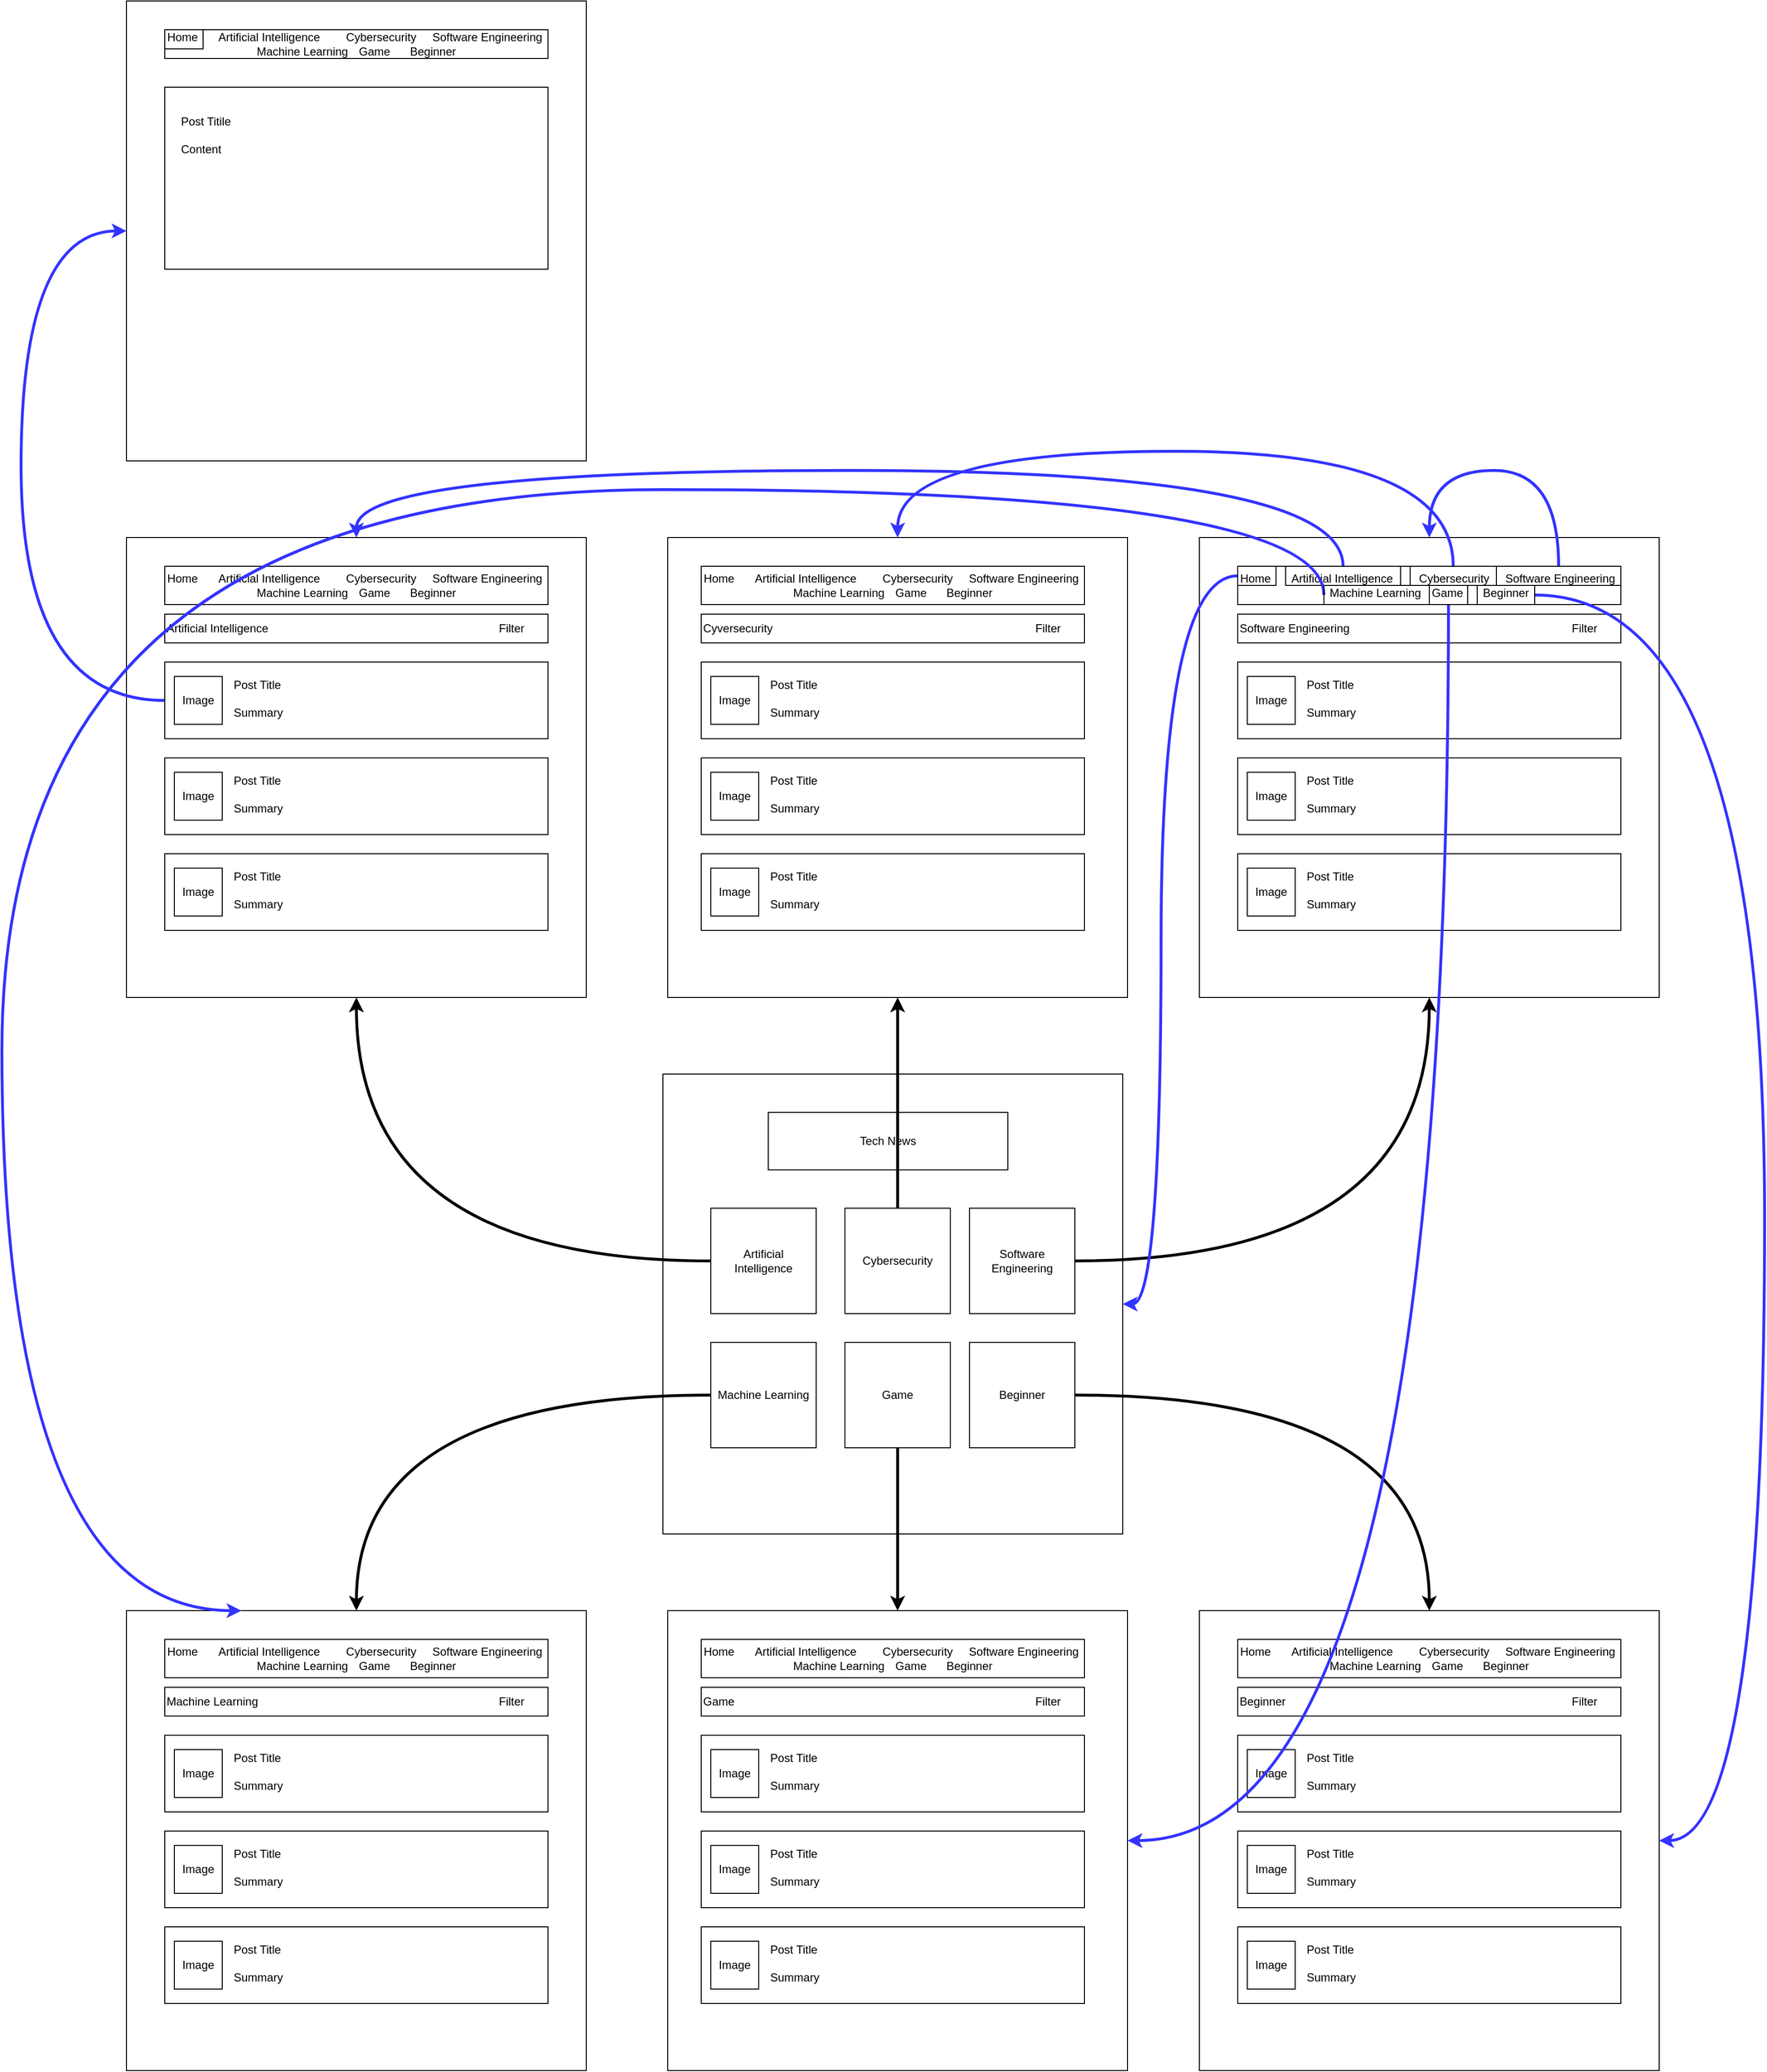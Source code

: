 <mxfile version="21.0.6" type="device"><diagram name="Page-1" id="F6ZbvZT3vQzGRWWufGzK"><mxGraphModel dx="2484" dy="2372" grid="1" gridSize="10" guides="1" tooltips="1" connect="1" arrows="1" fold="1" page="1" pageScale="1" pageWidth="850" pageHeight="1100" math="0" shadow="0"><root><mxCell id="0"/><mxCell id="1" parent="0"/><mxCell id="GbwWX9WUvZRYErxTXKXN-1" value="" style="whiteSpace=wrap;html=1;aspect=fixed;" vertex="1" parent="1"><mxGeometry x="80" y="80" width="480" height="480" as="geometry"/></mxCell><mxCell id="GbwWX9WUvZRYErxTXKXN-7" value="" style="whiteSpace=wrap;html=1;aspect=fixed;" vertex="1" parent="1"><mxGeometry x="85" y="640" width="480" height="480" as="geometry"/></mxCell><mxCell id="GbwWX9WUvZRYErxTXKXN-15" value="Artificial&lt;br&gt;Intelligence" style="whiteSpace=wrap;html=1;aspect=fixed;" vertex="1" parent="1"><mxGeometry x="130" y="220" width="110" height="110" as="geometry"/></mxCell><mxCell id="GbwWX9WUvZRYErxTXKXN-16" value="Cybersecurity" style="whiteSpace=wrap;html=1;aspect=fixed;" vertex="1" parent="1"><mxGeometry x="270" y="220" width="110" height="110" as="geometry"/></mxCell><mxCell id="GbwWX9WUvZRYErxTXKXN-142" style="edgeStyle=orthogonalEdgeStyle;rounded=0;orthogonalLoop=1;jettySize=auto;html=1;exitX=1;exitY=0.5;exitDx=0;exitDy=0;entryX=0.5;entryY=1;entryDx=0;entryDy=0;curved=1;strokeWidth=3;" edge="1" parent="1" source="GbwWX9WUvZRYErxTXKXN-17" target="GbwWX9WUvZRYErxTXKXN-118"><mxGeometry relative="1" as="geometry"/></mxCell><mxCell id="GbwWX9WUvZRYErxTXKXN-17" value="Software&lt;br&gt;Engineering" style="whiteSpace=wrap;html=1;aspect=fixed;" vertex="1" parent="1"><mxGeometry x="400" y="220" width="110" height="110" as="geometry"/></mxCell><mxCell id="GbwWX9WUvZRYErxTXKXN-139" style="edgeStyle=orthogonalEdgeStyle;rounded=0;orthogonalLoop=1;jettySize=auto;html=1;exitX=0;exitY=0.5;exitDx=0;exitDy=0;entryX=0.5;entryY=0;entryDx=0;entryDy=0;curved=1;strokeWidth=3;" edge="1" parent="1" source="GbwWX9WUvZRYErxTXKXN-18" target="GbwWX9WUvZRYErxTXKXN-69"><mxGeometry relative="1" as="geometry"/></mxCell><mxCell id="GbwWX9WUvZRYErxTXKXN-18" value="Machine Learning" style="whiteSpace=wrap;html=1;aspect=fixed;" vertex="1" parent="1"><mxGeometry x="130" y="360" width="110" height="110" as="geometry"/></mxCell><mxCell id="GbwWX9WUvZRYErxTXKXN-140" style="edgeStyle=orthogonalEdgeStyle;rounded=0;orthogonalLoop=1;jettySize=auto;html=1;exitX=0.5;exitY=1;exitDx=0;exitDy=0;entryX=0.5;entryY=0;entryDx=0;entryDy=0;curved=1;strokeWidth=3;" edge="1" parent="1" source="GbwWX9WUvZRYErxTXKXN-19" target="GbwWX9WUvZRYErxTXKXN-7"><mxGeometry relative="1" as="geometry"/></mxCell><mxCell id="GbwWX9WUvZRYErxTXKXN-19" value="Game" style="whiteSpace=wrap;html=1;aspect=fixed;" vertex="1" parent="1"><mxGeometry x="270" y="360" width="110" height="110" as="geometry"/></mxCell><mxCell id="GbwWX9WUvZRYErxTXKXN-141" style="edgeStyle=orthogonalEdgeStyle;rounded=0;orthogonalLoop=1;jettySize=auto;html=1;exitX=1;exitY=0.5;exitDx=0;exitDy=0;entryX=0.5;entryY=0;entryDx=0;entryDy=0;curved=1;strokeWidth=3;" edge="1" parent="1" source="GbwWX9WUvZRYErxTXKXN-20" target="GbwWX9WUvZRYErxTXKXN-57"><mxGeometry relative="1" as="geometry"/></mxCell><mxCell id="GbwWX9WUvZRYErxTXKXN-20" value="Beginner" style="whiteSpace=wrap;html=1;aspect=fixed;" vertex="1" parent="1"><mxGeometry x="400" y="360" width="110" height="110" as="geometry"/></mxCell><mxCell id="GbwWX9WUvZRYErxTXKXN-23" value="Tech News" style="rounded=0;whiteSpace=wrap;html=1;" vertex="1" parent="1"><mxGeometry x="190" y="120" width="250" height="60" as="geometry"/></mxCell><mxCell id="GbwWX9WUvZRYErxTXKXN-24" value="Home&lt;span style=&quot;white-space: pre;&quot;&gt;&#9;&lt;/span&gt;Artificial Intelligence&lt;span style=&quot;white-space: pre;&quot;&gt;&#9;&lt;/span&gt;Cybersecurity&lt;span style=&quot;white-space: pre;&quot;&gt;&#9;&lt;/span&gt;&amp;nbsp; &amp;nbsp;Software Engineering&amp;nbsp; Machine Learning&lt;span style=&quot;white-space: pre;&quot;&gt;&#9;&lt;/span&gt;Game&lt;span style=&quot;white-space: pre;&quot;&gt;&#9;&lt;/span&gt;Beginner" style="rounded=0;whiteSpace=wrap;html=1;" vertex="1" parent="1"><mxGeometry x="120" y="670" width="400" height="40" as="geometry"/></mxCell><mxCell id="GbwWX9WUvZRYErxTXKXN-25" value="Game&lt;span style=&quot;white-space: pre;&quot;&gt;&#9;&lt;/span&gt;&lt;span style=&quot;white-space: pre;&quot;&gt;&#9;&lt;/span&gt;&lt;span style=&quot;white-space: pre;&quot;&gt;&#9;&lt;/span&gt;&lt;span style=&quot;white-space: pre;&quot;&gt;&#9;&lt;/span&gt;&lt;span style=&quot;white-space: pre;&quot;&gt;&#9;&lt;/span&gt;&lt;span style=&quot;white-space: pre;&quot;&gt;&#9;&lt;/span&gt;&lt;span style=&quot;white-space: pre;&quot;&gt;&#9;&lt;/span&gt;&lt;span style=&quot;white-space: pre;&quot;&gt;&#9;&lt;/span&gt;&lt;span style=&quot;white-space: pre;&quot;&gt;&#9;&lt;span style=&quot;white-space: pre;&quot;&gt;&#9;&lt;/span&gt;&lt;span style=&quot;white-space: pre;&quot;&gt;&#9;&lt;/span&gt;&lt;span style=&quot;white-space: pre;&quot;&gt;&#9;&lt;/span&gt;&lt;/span&gt;Filter" style="rounded=0;whiteSpace=wrap;html=1;align=left;" vertex="1" parent="1"><mxGeometry x="120" y="720" width="400" height="30" as="geometry"/></mxCell><mxCell id="GbwWX9WUvZRYErxTXKXN-26" value="" style="rounded=0;whiteSpace=wrap;html=1;" vertex="1" parent="1"><mxGeometry x="120" y="770" width="400" height="80" as="geometry"/></mxCell><mxCell id="GbwWX9WUvZRYErxTXKXN-27" value="Image" style="whiteSpace=wrap;html=1;aspect=fixed;" vertex="1" parent="1"><mxGeometry x="130" y="785" width="50" height="50" as="geometry"/></mxCell><mxCell id="GbwWX9WUvZRYErxTXKXN-28" value="Post Title&lt;br&gt;&lt;br&gt;Summary" style="text;html=1;strokeColor=none;fillColor=none;align=left;verticalAlign=middle;whiteSpace=wrap;rounded=0;" vertex="1" parent="1"><mxGeometry x="190" y="785" width="310" height="45" as="geometry"/></mxCell><mxCell id="GbwWX9WUvZRYErxTXKXN-29" value="" style="rounded=0;whiteSpace=wrap;html=1;" vertex="1" parent="1"><mxGeometry x="120" y="870" width="400" height="80" as="geometry"/></mxCell><mxCell id="GbwWX9WUvZRYErxTXKXN-30" value="Image" style="whiteSpace=wrap;html=1;aspect=fixed;" vertex="1" parent="1"><mxGeometry x="130" y="885" width="50" height="50" as="geometry"/></mxCell><mxCell id="GbwWX9WUvZRYErxTXKXN-31" value="Post Title&lt;br&gt;&lt;br&gt;Summary" style="text;html=1;strokeColor=none;fillColor=none;align=left;verticalAlign=middle;whiteSpace=wrap;rounded=0;" vertex="1" parent="1"><mxGeometry x="190" y="885" width="310" height="45" as="geometry"/></mxCell><mxCell id="GbwWX9WUvZRYErxTXKXN-32" value="" style="rounded=0;whiteSpace=wrap;html=1;" vertex="1" parent="1"><mxGeometry x="120" y="970" width="400" height="80" as="geometry"/></mxCell><mxCell id="GbwWX9WUvZRYErxTXKXN-33" value="Image" style="whiteSpace=wrap;html=1;aspect=fixed;" vertex="1" parent="1"><mxGeometry x="130" y="985" width="50" height="50" as="geometry"/></mxCell><mxCell id="GbwWX9WUvZRYErxTXKXN-34" value="Post Title&lt;br&gt;&lt;br&gt;Summary" style="text;html=1;strokeColor=none;fillColor=none;align=left;verticalAlign=middle;whiteSpace=wrap;rounded=0;" vertex="1" parent="1"><mxGeometry x="190" y="985" width="310" height="45" as="geometry"/></mxCell><mxCell id="GbwWX9WUvZRYErxTXKXN-57" value="" style="whiteSpace=wrap;html=1;aspect=fixed;" vertex="1" parent="1"><mxGeometry x="640" y="640" width="480" height="480" as="geometry"/></mxCell><mxCell id="GbwWX9WUvZRYErxTXKXN-58" value="Home&lt;span style=&quot;white-space: pre;&quot;&gt;&#9;&lt;/span&gt;Artificial Intelligence&lt;span style=&quot;white-space: pre;&quot;&gt;&#9;&lt;/span&gt;Cybersecurity&lt;span style=&quot;white-space: pre;&quot;&gt;&#9;&lt;/span&gt;&amp;nbsp; &amp;nbsp;Software Engineering&amp;nbsp; Machine Learning&lt;span style=&quot;white-space: pre;&quot;&gt;&#9;&lt;/span&gt;Game&lt;span style=&quot;white-space: pre;&quot;&gt;&#9;&lt;/span&gt;Beginner" style="rounded=0;whiteSpace=wrap;html=1;" vertex="1" parent="1"><mxGeometry x="680" y="670" width="400" height="40" as="geometry"/></mxCell><mxCell id="GbwWX9WUvZRYErxTXKXN-59" value="Beginner&lt;span style=&quot;white-space: pre;&quot;&gt;&#9;&lt;/span&gt;&lt;span style=&quot;white-space: pre;&quot;&gt;&#9;&lt;/span&gt;&lt;span style=&quot;white-space: pre;&quot;&gt;&#9;&lt;/span&gt;&lt;span style=&quot;white-space: pre;&quot;&gt;&#9;&lt;/span&gt;&lt;span style=&quot;white-space: pre;&quot;&gt;&#9;&lt;/span&gt;&lt;span style=&quot;white-space: pre;&quot;&gt;&#9;&lt;/span&gt;&lt;span style=&quot;white-space: pre;&quot;&gt;&#9;&lt;/span&gt;&lt;span style=&quot;white-space: pre;&quot;&gt;&#9;&lt;/span&gt;&lt;span style=&quot;white-space: pre;&quot;&gt;&#9;&lt;/span&gt;&lt;span style=&quot;white-space: pre;&quot;&gt;&#9;&lt;/span&gt;&lt;span style=&quot;white-space: pre;&quot;&gt;&#9;&lt;/span&gt;&lt;span style=&quot;white-space: pre;&quot;&gt;&#9;&lt;/span&gt;Filter" style="rounded=0;whiteSpace=wrap;html=1;align=left;" vertex="1" parent="1"><mxGeometry x="680" y="720" width="400" height="30" as="geometry"/></mxCell><mxCell id="GbwWX9WUvZRYErxTXKXN-60" value="" style="rounded=0;whiteSpace=wrap;html=1;" vertex="1" parent="1"><mxGeometry x="680" y="770" width="400" height="80" as="geometry"/></mxCell><mxCell id="GbwWX9WUvZRYErxTXKXN-61" value="Image" style="whiteSpace=wrap;html=1;aspect=fixed;" vertex="1" parent="1"><mxGeometry x="690" y="785" width="50" height="50" as="geometry"/></mxCell><mxCell id="GbwWX9WUvZRYErxTXKXN-62" value="Post Title&lt;br&gt;&lt;br&gt;Summary" style="text;html=1;strokeColor=none;fillColor=none;align=left;verticalAlign=middle;whiteSpace=wrap;rounded=0;" vertex="1" parent="1"><mxGeometry x="750" y="785" width="310" height="45" as="geometry"/></mxCell><mxCell id="GbwWX9WUvZRYErxTXKXN-63" value="" style="rounded=0;whiteSpace=wrap;html=1;" vertex="1" parent="1"><mxGeometry x="680" y="870" width="400" height="80" as="geometry"/></mxCell><mxCell id="GbwWX9WUvZRYErxTXKXN-64" value="Image" style="whiteSpace=wrap;html=1;aspect=fixed;" vertex="1" parent="1"><mxGeometry x="690" y="885" width="50" height="50" as="geometry"/></mxCell><mxCell id="GbwWX9WUvZRYErxTXKXN-65" value="Post Title&lt;br&gt;&lt;br&gt;Summary" style="text;html=1;strokeColor=none;fillColor=none;align=left;verticalAlign=middle;whiteSpace=wrap;rounded=0;" vertex="1" parent="1"><mxGeometry x="750" y="885" width="310" height="45" as="geometry"/></mxCell><mxCell id="GbwWX9WUvZRYErxTXKXN-66" value="" style="rounded=0;whiteSpace=wrap;html=1;" vertex="1" parent="1"><mxGeometry x="680" y="970" width="400" height="80" as="geometry"/></mxCell><mxCell id="GbwWX9WUvZRYErxTXKXN-67" value="Image" style="whiteSpace=wrap;html=1;aspect=fixed;" vertex="1" parent="1"><mxGeometry x="690" y="985" width="50" height="50" as="geometry"/></mxCell><mxCell id="GbwWX9WUvZRYErxTXKXN-68" value="Post Title&lt;br&gt;&lt;br&gt;Summary" style="text;html=1;strokeColor=none;fillColor=none;align=left;verticalAlign=middle;whiteSpace=wrap;rounded=0;" vertex="1" parent="1"><mxGeometry x="750" y="985" width="310" height="45" as="geometry"/></mxCell><mxCell id="GbwWX9WUvZRYErxTXKXN-69" value="" style="whiteSpace=wrap;html=1;aspect=fixed;" vertex="1" parent="1"><mxGeometry x="-480" y="640" width="480" height="480" as="geometry"/></mxCell><mxCell id="GbwWX9WUvZRYErxTXKXN-70" value="Home&lt;span style=&quot;white-space: pre;&quot;&gt;&#9;&lt;/span&gt;Artificial Intelligence&lt;span style=&quot;white-space: pre;&quot;&gt;&#9;&lt;/span&gt;Cybersecurity&lt;span style=&quot;white-space: pre;&quot;&gt;&#9;&lt;/span&gt;&amp;nbsp; &amp;nbsp;Software Engineering&amp;nbsp; Machine Learning&lt;span style=&quot;white-space: pre;&quot;&gt;&#9;&lt;/span&gt;Game&lt;span style=&quot;white-space: pre;&quot;&gt;&#9;&lt;/span&gt;Beginner" style="rounded=0;whiteSpace=wrap;html=1;" vertex="1" parent="1"><mxGeometry x="-440" y="670" width="400" height="40" as="geometry"/></mxCell><mxCell id="GbwWX9WUvZRYErxTXKXN-71" value="Machine Learning&lt;span style=&quot;white-space: pre;&quot;&gt;&#9;&lt;/span&gt;&lt;span style=&quot;white-space: pre;&quot;&gt;&#9;&lt;/span&gt;&lt;span style=&quot;white-space: pre;&quot;&gt;&#9;&lt;/span&gt;&lt;span style=&quot;white-space: pre;&quot;&gt;&#9;&lt;/span&gt;&lt;span style=&quot;white-space: pre;&quot;&gt;&#9;&lt;/span&gt;&lt;span style=&quot;white-space: pre;&quot;&gt;&#9;&lt;/span&gt;&lt;span style=&quot;white-space: pre;&quot;&gt;&#9;&lt;/span&gt;&lt;span style=&quot;white-space: pre;&quot;&gt;&#9;&lt;/span&gt;&lt;span style=&quot;white-space: pre;&quot;&gt;&#9;&lt;span style=&quot;white-space: pre;&quot;&gt;&#9;&lt;/span&gt;&lt;/span&gt;Filter" style="rounded=0;whiteSpace=wrap;html=1;align=left;" vertex="1" parent="1"><mxGeometry x="-440" y="720" width="400" height="30" as="geometry"/></mxCell><mxCell id="GbwWX9WUvZRYErxTXKXN-72" value="" style="rounded=0;whiteSpace=wrap;html=1;" vertex="1" parent="1"><mxGeometry x="-440" y="770" width="400" height="80" as="geometry"/></mxCell><mxCell id="GbwWX9WUvZRYErxTXKXN-73" value="Image" style="whiteSpace=wrap;html=1;aspect=fixed;" vertex="1" parent="1"><mxGeometry x="-430" y="785" width="50" height="50" as="geometry"/></mxCell><mxCell id="GbwWX9WUvZRYErxTXKXN-74" value="Post Title&lt;br&gt;&lt;br&gt;Summary" style="text;html=1;strokeColor=none;fillColor=none;align=left;verticalAlign=middle;whiteSpace=wrap;rounded=0;" vertex="1" parent="1"><mxGeometry x="-370" y="785" width="310" height="45" as="geometry"/></mxCell><mxCell id="GbwWX9WUvZRYErxTXKXN-75" value="" style="rounded=0;whiteSpace=wrap;html=1;" vertex="1" parent="1"><mxGeometry x="-440" y="870" width="400" height="80" as="geometry"/></mxCell><mxCell id="GbwWX9WUvZRYErxTXKXN-76" value="Image" style="whiteSpace=wrap;html=1;aspect=fixed;" vertex="1" parent="1"><mxGeometry x="-430" y="885" width="50" height="50" as="geometry"/></mxCell><mxCell id="GbwWX9WUvZRYErxTXKXN-77" value="Post Title&lt;br&gt;&lt;br&gt;Summary" style="text;html=1;strokeColor=none;fillColor=none;align=left;verticalAlign=middle;whiteSpace=wrap;rounded=0;" vertex="1" parent="1"><mxGeometry x="-370" y="885" width="310" height="45" as="geometry"/></mxCell><mxCell id="GbwWX9WUvZRYErxTXKXN-78" value="" style="rounded=0;whiteSpace=wrap;html=1;" vertex="1" parent="1"><mxGeometry x="-440" y="970" width="400" height="80" as="geometry"/></mxCell><mxCell id="GbwWX9WUvZRYErxTXKXN-79" value="Image" style="whiteSpace=wrap;html=1;aspect=fixed;" vertex="1" parent="1"><mxGeometry x="-430" y="985" width="50" height="50" as="geometry"/></mxCell><mxCell id="GbwWX9WUvZRYErxTXKXN-80" value="Post Title&lt;br&gt;&lt;br&gt;Summary" style="text;html=1;strokeColor=none;fillColor=none;align=left;verticalAlign=middle;whiteSpace=wrap;rounded=0;" vertex="1" parent="1"><mxGeometry x="-370" y="985" width="310" height="45" as="geometry"/></mxCell><mxCell id="GbwWX9WUvZRYErxTXKXN-81" value="" style="whiteSpace=wrap;html=1;aspect=fixed;" vertex="1" parent="1"><mxGeometry x="-480" y="-480" width="480" height="480" as="geometry"/></mxCell><mxCell id="GbwWX9WUvZRYErxTXKXN-82" value="Home&lt;span style=&quot;white-space: pre;&quot;&gt;&#9;&lt;/span&gt;Artificial Intelligence&lt;span style=&quot;white-space: pre;&quot;&gt;&#9;&lt;/span&gt;Cybersecurity&lt;span style=&quot;white-space: pre;&quot;&gt;&#9;&lt;/span&gt;&amp;nbsp; &amp;nbsp;Software Engineering&amp;nbsp; Machine Learning&lt;span style=&quot;white-space: pre;&quot;&gt;&#9;&lt;/span&gt;Game&lt;span style=&quot;white-space: pre;&quot;&gt;&#9;&lt;/span&gt;Beginner" style="rounded=0;whiteSpace=wrap;html=1;" vertex="1" parent="1"><mxGeometry x="-440" y="-450" width="400" height="40" as="geometry"/></mxCell><mxCell id="GbwWX9WUvZRYErxTXKXN-83" value="Artificial Intelligence&lt;span style=&quot;white-space: pre;&quot;&gt;&#9;&lt;/span&gt;&lt;span style=&quot;white-space: pre;&quot;&gt;&#9;&lt;/span&gt;&lt;span style=&quot;white-space: pre;&quot;&gt;&#9;&lt;/span&gt;&lt;span style=&quot;white-space: pre;&quot;&gt;&#9;&lt;/span&gt;&lt;span style=&quot;white-space: pre;&quot;&gt;&#9;&lt;/span&gt;&lt;span style=&quot;white-space: pre;&quot;&gt;&#9;&lt;/span&gt;&lt;span style=&quot;white-space: pre;&quot;&gt;&#9;&lt;/span&gt;&lt;span style=&quot;white-space: pre;&quot;&gt;&#9;&lt;/span&gt;&lt;span style=&quot;white-space: pre;&quot;&gt;&#9;&lt;/span&gt;Filter" style="rounded=0;whiteSpace=wrap;html=1;align=left;" vertex="1" parent="1"><mxGeometry x="-440" y="-400" width="400" height="30" as="geometry"/></mxCell><mxCell id="GbwWX9WUvZRYErxTXKXN-187" style="edgeStyle=orthogonalEdgeStyle;rounded=0;orthogonalLoop=1;jettySize=auto;html=1;exitX=0;exitY=0.5;exitDx=0;exitDy=0;entryX=0;entryY=0.5;entryDx=0;entryDy=0;curved=1;strokeColor=#3333FF;strokeWidth=3;" edge="1" parent="1" source="GbwWX9WUvZRYErxTXKXN-84" target="GbwWX9WUvZRYErxTXKXN-144"><mxGeometry relative="1" as="geometry"><Array as="points"><mxPoint x="-590" y="-310"/><mxPoint x="-590" y="-800"/></Array></mxGeometry></mxCell><mxCell id="GbwWX9WUvZRYErxTXKXN-84" value="" style="rounded=0;whiteSpace=wrap;html=1;" vertex="1" parent="1"><mxGeometry x="-440" y="-350" width="400" height="80" as="geometry"/></mxCell><mxCell id="GbwWX9WUvZRYErxTXKXN-85" value="Image" style="whiteSpace=wrap;html=1;aspect=fixed;" vertex="1" parent="1"><mxGeometry x="-430" y="-335" width="50" height="50" as="geometry"/></mxCell><mxCell id="GbwWX9WUvZRYErxTXKXN-86" value="Post Title&lt;br&gt;&lt;br&gt;Summary" style="text;html=1;strokeColor=none;fillColor=none;align=left;verticalAlign=middle;whiteSpace=wrap;rounded=0;" vertex="1" parent="1"><mxGeometry x="-370" y="-335" width="310" height="45" as="geometry"/></mxCell><mxCell id="GbwWX9WUvZRYErxTXKXN-87" value="" style="rounded=0;whiteSpace=wrap;html=1;" vertex="1" parent="1"><mxGeometry x="-440" y="-250" width="400" height="80" as="geometry"/></mxCell><mxCell id="GbwWX9WUvZRYErxTXKXN-88" value="Image" style="whiteSpace=wrap;html=1;aspect=fixed;" vertex="1" parent="1"><mxGeometry x="-430" y="-235" width="50" height="50" as="geometry"/></mxCell><mxCell id="GbwWX9WUvZRYErxTXKXN-89" value="Post Title&lt;br&gt;&lt;br&gt;Summary" style="text;html=1;strokeColor=none;fillColor=none;align=left;verticalAlign=middle;whiteSpace=wrap;rounded=0;" vertex="1" parent="1"><mxGeometry x="-370" y="-235" width="310" height="45" as="geometry"/></mxCell><mxCell id="GbwWX9WUvZRYErxTXKXN-90" value="" style="rounded=0;whiteSpace=wrap;html=1;" vertex="1" parent="1"><mxGeometry x="-440" y="-150" width="400" height="80" as="geometry"/></mxCell><mxCell id="GbwWX9WUvZRYErxTXKXN-91" value="Image" style="whiteSpace=wrap;html=1;aspect=fixed;" vertex="1" parent="1"><mxGeometry x="-430" y="-135" width="50" height="50" as="geometry"/></mxCell><mxCell id="GbwWX9WUvZRYErxTXKXN-92" value="Post Title&lt;br&gt;&lt;br&gt;Summary" style="text;html=1;strokeColor=none;fillColor=none;align=left;verticalAlign=middle;whiteSpace=wrap;rounded=0;" vertex="1" parent="1"><mxGeometry x="-370" y="-135" width="310" height="45" as="geometry"/></mxCell><mxCell id="GbwWX9WUvZRYErxTXKXN-93" value="" style="whiteSpace=wrap;html=1;aspect=fixed;" vertex="1" parent="1"><mxGeometry x="85" y="-480" width="480" height="480" as="geometry"/></mxCell><mxCell id="GbwWX9WUvZRYErxTXKXN-94" value="Home&lt;span style=&quot;white-space: pre;&quot;&gt;&#9;&lt;/span&gt;Artificial Intelligence&lt;span style=&quot;white-space: pre;&quot;&gt;&#9;&lt;/span&gt;Cybersecurity&lt;span style=&quot;white-space: pre;&quot;&gt;&#9;&lt;/span&gt;&amp;nbsp; &amp;nbsp;Software Engineering&amp;nbsp; Machine Learning&lt;span style=&quot;white-space: pre;&quot;&gt;&#9;&lt;/span&gt;Game&lt;span style=&quot;white-space: pre;&quot;&gt;&#9;&lt;/span&gt;Beginner" style="rounded=0;whiteSpace=wrap;html=1;" vertex="1" parent="1"><mxGeometry x="120" y="-450" width="400" height="40" as="geometry"/></mxCell><mxCell id="GbwWX9WUvZRYErxTXKXN-95" value="Cyversecurity&lt;span style=&quot;white-space: pre;&quot;&gt;&#9;&lt;/span&gt;&lt;span style=&quot;white-space: pre;&quot;&gt;&#9;&lt;/span&gt;&lt;span style=&quot;white-space: pre;&quot;&gt;&#9;&lt;/span&gt;&lt;span style=&quot;white-space: pre;&quot;&gt;&#9;&lt;/span&gt;&lt;span style=&quot;white-space: pre;&quot;&gt;&#9;&lt;/span&gt;&lt;span style=&quot;white-space: pre;&quot;&gt;&#9;&lt;/span&gt;&lt;span style=&quot;white-space: pre;&quot;&gt;&#9;&lt;/span&gt;&lt;span style=&quot;white-space: pre;&quot;&gt;&#9;&lt;/span&gt;&lt;span style=&quot;white-space: pre;&quot;&gt;&#9;&lt;/span&gt;&lt;span style=&quot;white-space: pre;&quot;&gt;&#9;&lt;/span&gt;&lt;span style=&quot;white-space: pre;&quot;&gt;&#9;&lt;/span&gt;Filter" style="rounded=0;whiteSpace=wrap;html=1;align=left;" vertex="1" parent="1"><mxGeometry x="120" y="-400" width="400" height="30" as="geometry"/></mxCell><mxCell id="GbwWX9WUvZRYErxTXKXN-96" value="" style="rounded=0;whiteSpace=wrap;html=1;" vertex="1" parent="1"><mxGeometry x="120" y="-350" width="400" height="80" as="geometry"/></mxCell><mxCell id="GbwWX9WUvZRYErxTXKXN-97" value="Image" style="whiteSpace=wrap;html=1;aspect=fixed;" vertex="1" parent="1"><mxGeometry x="130" y="-335" width="50" height="50" as="geometry"/></mxCell><mxCell id="GbwWX9WUvZRYErxTXKXN-98" value="Post Title&lt;br&gt;&lt;br&gt;Summary" style="text;html=1;strokeColor=none;fillColor=none;align=left;verticalAlign=middle;whiteSpace=wrap;rounded=0;" vertex="1" parent="1"><mxGeometry x="190" y="-335" width="310" height="45" as="geometry"/></mxCell><mxCell id="GbwWX9WUvZRYErxTXKXN-99" value="" style="rounded=0;whiteSpace=wrap;html=1;" vertex="1" parent="1"><mxGeometry x="120" y="-250" width="400" height="80" as="geometry"/></mxCell><mxCell id="GbwWX9WUvZRYErxTXKXN-100" value="Image" style="whiteSpace=wrap;html=1;aspect=fixed;" vertex="1" parent="1"><mxGeometry x="130" y="-235" width="50" height="50" as="geometry"/></mxCell><mxCell id="GbwWX9WUvZRYErxTXKXN-101" value="Post Title&lt;br&gt;&lt;br&gt;Summary" style="text;html=1;strokeColor=none;fillColor=none;align=left;verticalAlign=middle;whiteSpace=wrap;rounded=0;" vertex="1" parent="1"><mxGeometry x="190" y="-235" width="310" height="45" as="geometry"/></mxCell><mxCell id="GbwWX9WUvZRYErxTXKXN-102" value="" style="rounded=0;whiteSpace=wrap;html=1;" vertex="1" parent="1"><mxGeometry x="120" y="-150" width="400" height="80" as="geometry"/></mxCell><mxCell id="GbwWX9WUvZRYErxTXKXN-103" value="Image" style="whiteSpace=wrap;html=1;aspect=fixed;" vertex="1" parent="1"><mxGeometry x="130" y="-135" width="50" height="50" as="geometry"/></mxCell><mxCell id="GbwWX9WUvZRYErxTXKXN-104" value="Post Title&lt;br&gt;&lt;br&gt;Summary" style="text;html=1;strokeColor=none;fillColor=none;align=left;verticalAlign=middle;whiteSpace=wrap;rounded=0;" vertex="1" parent="1"><mxGeometry x="190" y="-135" width="310" height="45" as="geometry"/></mxCell><mxCell id="GbwWX9WUvZRYErxTXKXN-118" value="" style="whiteSpace=wrap;html=1;aspect=fixed;" vertex="1" parent="1"><mxGeometry x="640" y="-480" width="480" height="480" as="geometry"/></mxCell><mxCell id="GbwWX9WUvZRYErxTXKXN-119" value="Home&lt;span style=&quot;white-space: pre;&quot;&gt;&#9;&lt;/span&gt;Artificial Intelligence&lt;span style=&quot;white-space: pre;&quot;&gt;&#9;&lt;/span&gt;Cybersecurity&lt;span style=&quot;white-space: pre;&quot;&gt;&#9;&lt;/span&gt;&amp;nbsp; &amp;nbsp;Software Engineering&amp;nbsp; Machine Learning&lt;span style=&quot;white-space: pre;&quot;&gt;&#9;&lt;/span&gt;Game&lt;span style=&quot;white-space: pre;&quot;&gt;&#9;&lt;/span&gt;Beginner" style="rounded=0;whiteSpace=wrap;html=1;" vertex="1" parent="1"><mxGeometry x="680" y="-450" width="400" height="40" as="geometry"/></mxCell><mxCell id="GbwWX9WUvZRYErxTXKXN-120" value="Software Engineering&lt;span style=&quot;white-space: pre;&quot;&gt;&#9;&lt;/span&gt;&lt;span style=&quot;white-space: pre;&quot;&gt;&#9;&lt;/span&gt;&lt;span style=&quot;white-space: pre;&quot;&gt;&#9;&lt;/span&gt;&lt;span style=&quot;white-space: pre;&quot;&gt;&#9;&lt;/span&gt;&lt;span style=&quot;white-space: pre;&quot;&gt;&#9;&lt;/span&gt;&lt;span style=&quot;white-space: pre;&quot;&gt;&#9;&lt;/span&gt;&lt;span style=&quot;white-space: pre;&quot;&gt;&#9;&lt;/span&gt;&lt;span style=&quot;white-space: pre;&quot;&gt;&#9;&lt;/span&gt;&lt;span style=&quot;white-space: pre;&quot;&gt;&#9;&lt;/span&gt;Filter" style="rounded=0;whiteSpace=wrap;html=1;align=left;" vertex="1" parent="1"><mxGeometry x="680" y="-400" width="400" height="30" as="geometry"/></mxCell><mxCell id="GbwWX9WUvZRYErxTXKXN-121" value="" style="rounded=0;whiteSpace=wrap;html=1;" vertex="1" parent="1"><mxGeometry x="680" y="-350" width="400" height="80" as="geometry"/></mxCell><mxCell id="GbwWX9WUvZRYErxTXKXN-122" value="Image" style="whiteSpace=wrap;html=1;aspect=fixed;" vertex="1" parent="1"><mxGeometry x="690" y="-335" width="50" height="50" as="geometry"/></mxCell><mxCell id="GbwWX9WUvZRYErxTXKXN-123" value="Post Title&lt;br&gt;&lt;br&gt;Summary" style="text;html=1;strokeColor=none;fillColor=none;align=left;verticalAlign=middle;whiteSpace=wrap;rounded=0;" vertex="1" parent="1"><mxGeometry x="750" y="-335" width="310" height="45" as="geometry"/></mxCell><mxCell id="GbwWX9WUvZRYErxTXKXN-124" value="" style="rounded=0;whiteSpace=wrap;html=1;" vertex="1" parent="1"><mxGeometry x="680" y="-250" width="400" height="80" as="geometry"/></mxCell><mxCell id="GbwWX9WUvZRYErxTXKXN-125" value="Image" style="whiteSpace=wrap;html=1;aspect=fixed;" vertex="1" parent="1"><mxGeometry x="690" y="-235" width="50" height="50" as="geometry"/></mxCell><mxCell id="GbwWX9WUvZRYErxTXKXN-126" value="Post Title&lt;br&gt;&lt;br&gt;Summary" style="text;html=1;strokeColor=none;fillColor=none;align=left;verticalAlign=middle;whiteSpace=wrap;rounded=0;" vertex="1" parent="1"><mxGeometry x="750" y="-235" width="310" height="45" as="geometry"/></mxCell><mxCell id="GbwWX9WUvZRYErxTXKXN-127" value="" style="rounded=0;whiteSpace=wrap;html=1;" vertex="1" parent="1"><mxGeometry x="680" y="-150" width="400" height="80" as="geometry"/></mxCell><mxCell id="GbwWX9WUvZRYErxTXKXN-128" value="Image" style="whiteSpace=wrap;html=1;aspect=fixed;" vertex="1" parent="1"><mxGeometry x="690" y="-135" width="50" height="50" as="geometry"/></mxCell><mxCell id="GbwWX9WUvZRYErxTXKXN-129" value="Post Title&lt;br&gt;&lt;br&gt;Summary" style="text;html=1;strokeColor=none;fillColor=none;align=left;verticalAlign=middle;whiteSpace=wrap;rounded=0;" vertex="1" parent="1"><mxGeometry x="750" y="-135" width="310" height="45" as="geometry"/></mxCell><mxCell id="GbwWX9WUvZRYErxTXKXN-138" value="" style="endArrow=classic;html=1;rounded=0;exitX=0;exitY=0.5;exitDx=0;exitDy=0;entryX=0.5;entryY=1;entryDx=0;entryDy=0;edgeStyle=orthogonalEdgeStyle;curved=1;strokeWidth=3;" edge="1" parent="1" source="GbwWX9WUvZRYErxTXKXN-15" target="GbwWX9WUvZRYErxTXKXN-81"><mxGeometry width="50" height="50" relative="1" as="geometry"><mxPoint x="-130" y="220" as="sourcePoint"/><mxPoint x="-80" y="170" as="targetPoint"/></mxGeometry></mxCell><mxCell id="GbwWX9WUvZRYErxTXKXN-143" style="edgeStyle=orthogonalEdgeStyle;rounded=0;orthogonalLoop=1;jettySize=auto;html=1;exitX=0.5;exitY=0;exitDx=0;exitDy=0;entryX=0.5;entryY=1;entryDx=0;entryDy=0;curved=1;strokeWidth=3;" edge="1" parent="1" source="GbwWX9WUvZRYErxTXKXN-16" target="GbwWX9WUvZRYErxTXKXN-93"><mxGeometry relative="1" as="geometry"/></mxCell><mxCell id="GbwWX9WUvZRYErxTXKXN-144" value="" style="whiteSpace=wrap;html=1;aspect=fixed;" vertex="1" parent="1"><mxGeometry x="-480" y="-1040" width="480" height="480" as="geometry"/></mxCell><mxCell id="GbwWX9WUvZRYErxTXKXN-145" value="Home&lt;span style=&quot;white-space: pre;&quot;&gt;&#9;&lt;/span&gt;Artificial Intelligence&lt;span style=&quot;white-space: pre;&quot;&gt;&#9;&lt;/span&gt;Cybersecurity&lt;span style=&quot;white-space: pre;&quot;&gt;&#9;&lt;/span&gt;&amp;nbsp; &amp;nbsp;Software Engineering&amp;nbsp; Machine Learning&lt;span style=&quot;white-space: pre;&quot;&gt;&#9;&lt;/span&gt;Game&lt;span style=&quot;white-space: pre;&quot;&gt;&#9;&lt;/span&gt;Beginner" style="rounded=0;whiteSpace=wrap;html=1;" vertex="1" parent="1"><mxGeometry x="-440" y="-1010" width="400" height="30" as="geometry"/></mxCell><mxCell id="GbwWX9WUvZRYErxTXKXN-146" value="" style="rounded=0;whiteSpace=wrap;html=1;" vertex="1" parent="1"><mxGeometry x="-440" y="-950" width="400" height="190" as="geometry"/></mxCell><mxCell id="GbwWX9WUvZRYErxTXKXN-147" value="Post Titile&lt;br&gt;&lt;br&gt;Content" style="text;html=1;strokeColor=none;fillColor=none;align=left;verticalAlign=middle;whiteSpace=wrap;rounded=0;" vertex="1" parent="1"><mxGeometry x="-425" y="-930" width="365" height="60" as="geometry"/></mxCell><mxCell id="GbwWX9WUvZRYErxTXKXN-163" style="edgeStyle=orthogonalEdgeStyle;rounded=0;orthogonalLoop=1;jettySize=auto;html=1;exitX=0;exitY=0.5;exitDx=0;exitDy=0;curved=1;strokeWidth=3;strokeColor=#3333FF;" edge="1" parent="1" source="GbwWX9WUvZRYErxTXKXN-155"><mxGeometry relative="1" as="geometry"><mxPoint x="560" y="320" as="targetPoint"/><Array as="points"><mxPoint x="600" y="-440"/><mxPoint x="600" y="320"/></Array></mxGeometry></mxCell><mxCell id="GbwWX9WUvZRYErxTXKXN-155" value="" style="rounded=0;whiteSpace=wrap;html=1;fillColor=none;" vertex="1" parent="1"><mxGeometry x="680" y="-450" width="40" height="20" as="geometry"/></mxCell><mxCell id="GbwWX9WUvZRYErxTXKXN-166" value="" style="rounded=0;whiteSpace=wrap;html=1;fillColor=none;" vertex="1" parent="1"><mxGeometry x="-440" y="-1010" width="40" height="20" as="geometry"/></mxCell><mxCell id="GbwWX9WUvZRYErxTXKXN-181" style="edgeStyle=orthogonalEdgeStyle;rounded=0;orthogonalLoop=1;jettySize=auto;html=1;exitX=0.5;exitY=0;exitDx=0;exitDy=0;entryX=0.5;entryY=0;entryDx=0;entryDy=0;curved=1;strokeColor=#3333FF;strokeWidth=3;" edge="1" parent="1" source="GbwWX9WUvZRYErxTXKXN-175" target="GbwWX9WUvZRYErxTXKXN-81"><mxGeometry relative="1" as="geometry"><Array as="points"><mxPoint x="790" y="-550"/><mxPoint x="-240" y="-550"/></Array></mxGeometry></mxCell><mxCell id="GbwWX9WUvZRYErxTXKXN-175" value="" style="rounded=0;whiteSpace=wrap;html=1;fillColor=none;" vertex="1" parent="1"><mxGeometry x="730" y="-450" width="120" height="20" as="geometry"/></mxCell><mxCell id="GbwWX9WUvZRYErxTXKXN-186" style="edgeStyle=orthogonalEdgeStyle;rounded=0;orthogonalLoop=1;jettySize=auto;html=1;exitX=0;exitY=0.5;exitDx=0;exitDy=0;entryX=0.25;entryY=0;entryDx=0;entryDy=0;curved=1;strokeColor=#3333FF;strokeWidth=3;" edge="1" parent="1" source="GbwWX9WUvZRYErxTXKXN-176" target="GbwWX9WUvZRYErxTXKXN-69"><mxGeometry relative="1" as="geometry"><Array as="points"><mxPoint x="770" y="-530"/><mxPoint x="-610" y="-530"/><mxPoint x="-610" y="640"/></Array></mxGeometry></mxCell><mxCell id="GbwWX9WUvZRYErxTXKXN-176" value="" style="rounded=0;whiteSpace=wrap;html=1;fillColor=none;" vertex="1" parent="1"><mxGeometry x="770" y="-430" width="110" height="20" as="geometry"/></mxCell><mxCell id="GbwWX9WUvZRYErxTXKXN-185" style="edgeStyle=orthogonalEdgeStyle;rounded=0;orthogonalLoop=1;jettySize=auto;html=1;exitX=0.5;exitY=1;exitDx=0;exitDy=0;entryX=1;entryY=0.5;entryDx=0;entryDy=0;curved=1;strokeWidth=3;strokeColor=#3333FF;" edge="1" parent="1" source="GbwWX9WUvZRYErxTXKXN-177" target="GbwWX9WUvZRYErxTXKXN-7"><mxGeometry relative="1" as="geometry"/></mxCell><mxCell id="GbwWX9WUvZRYErxTXKXN-177" value="" style="rounded=0;whiteSpace=wrap;html=1;fillColor=none;" vertex="1" parent="1"><mxGeometry x="880" y="-430" width="40" height="20" as="geometry"/></mxCell><mxCell id="GbwWX9WUvZRYErxTXKXN-182" style="edgeStyle=orthogonalEdgeStyle;rounded=0;orthogonalLoop=1;jettySize=auto;html=1;exitX=0.5;exitY=0;exitDx=0;exitDy=0;entryX=0.5;entryY=0;entryDx=0;entryDy=0;curved=1;strokeWidth=3;strokeColor=#3333FF;" edge="1" parent="1" source="GbwWX9WUvZRYErxTXKXN-178" target="GbwWX9WUvZRYErxTXKXN-93"><mxGeometry relative="1" as="geometry"><Array as="points"><mxPoint x="905" y="-570"/><mxPoint x="325" y="-570"/></Array></mxGeometry></mxCell><mxCell id="GbwWX9WUvZRYErxTXKXN-178" value="" style="rounded=0;whiteSpace=wrap;html=1;fillColor=none;" vertex="1" parent="1"><mxGeometry x="860" y="-450" width="90" height="20" as="geometry"/></mxCell><mxCell id="GbwWX9WUvZRYErxTXKXN-183" style="edgeStyle=orthogonalEdgeStyle;rounded=0;orthogonalLoop=1;jettySize=auto;html=1;exitX=0.5;exitY=0;exitDx=0;exitDy=0;entryX=0.5;entryY=0;entryDx=0;entryDy=0;curved=1;strokeColor=#3333FF;strokeWidth=3;" edge="1" parent="1" source="GbwWX9WUvZRYErxTXKXN-179" target="GbwWX9WUvZRYErxTXKXN-118"><mxGeometry relative="1" as="geometry"><Array as="points"><mxPoint x="1015" y="-550"/><mxPoint x="880" y="-550"/></Array></mxGeometry></mxCell><mxCell id="GbwWX9WUvZRYErxTXKXN-179" value="" style="rounded=0;whiteSpace=wrap;html=1;fillColor=none;" vertex="1" parent="1"><mxGeometry x="950" y="-450" width="130" height="20" as="geometry"/></mxCell><mxCell id="GbwWX9WUvZRYErxTXKXN-184" style="edgeStyle=orthogonalEdgeStyle;rounded=0;orthogonalLoop=1;jettySize=auto;html=1;exitX=1;exitY=0.5;exitDx=0;exitDy=0;entryX=1;entryY=0.5;entryDx=0;entryDy=0;strokeWidth=3;strokeColor=#3333FF;curved=1;" edge="1" parent="1" source="GbwWX9WUvZRYErxTXKXN-180" target="GbwWX9WUvZRYErxTXKXN-57"><mxGeometry relative="1" as="geometry"><Array as="points"><mxPoint x="1230" y="-420"/><mxPoint x="1230" y="880"/></Array></mxGeometry></mxCell><mxCell id="GbwWX9WUvZRYErxTXKXN-180" value="" style="rounded=0;whiteSpace=wrap;html=1;fillColor=none;" vertex="1" parent="1"><mxGeometry x="930" y="-430" width="60" height="20" as="geometry"/></mxCell></root></mxGraphModel></diagram></mxfile>